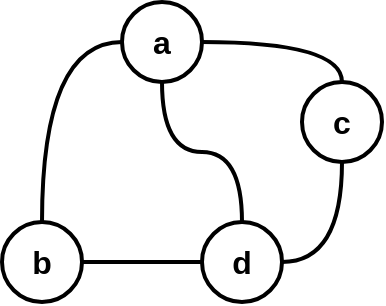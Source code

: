<mxfile version="24.1.0" type="device">
  <diagram name="Page-1" id="kqFHcIuxuwMGuDFP54hW">
    <mxGraphModel dx="880" dy="532" grid="1" gridSize="10" guides="1" tooltips="1" connect="1" arrows="1" fold="1" page="1" pageScale="1" pageWidth="1169" pageHeight="827" math="0" shadow="0">
      <root>
        <mxCell id="0" />
        <mxCell id="1" parent="0" />
        <mxCell id="Ev9MkNEBeL5gujuolwRq-6" style="edgeStyle=orthogonalEdgeStyle;rounded=0;orthogonalLoop=1;jettySize=auto;html=1;exitX=0;exitY=0.5;exitDx=0;exitDy=0;entryX=0.5;entryY=0;entryDx=0;entryDy=0;strokeWidth=2;endArrow=none;endFill=0;curved=1;" edge="1" parent="1" source="Ev9MkNEBeL5gujuolwRq-1" target="Ev9MkNEBeL5gujuolwRq-2">
          <mxGeometry relative="1" as="geometry" />
        </mxCell>
        <mxCell id="Ev9MkNEBeL5gujuolwRq-7" style="edgeStyle=orthogonalEdgeStyle;rounded=0;orthogonalLoop=1;jettySize=auto;html=1;exitX=1;exitY=0.5;exitDx=0;exitDy=0;entryX=0.5;entryY=0;entryDx=0;entryDy=0;curved=1;strokeWidth=2;endArrow=none;endFill=0;" edge="1" parent="1" source="Ev9MkNEBeL5gujuolwRq-1" target="Ev9MkNEBeL5gujuolwRq-5">
          <mxGeometry relative="1" as="geometry" />
        </mxCell>
        <mxCell id="Ev9MkNEBeL5gujuolwRq-8" style="edgeStyle=orthogonalEdgeStyle;rounded=0;orthogonalLoop=1;jettySize=auto;html=1;exitX=0.5;exitY=1;exitDx=0;exitDy=0;strokeWidth=2;endArrow=none;endFill=0;curved=1;" edge="1" parent="1" source="Ev9MkNEBeL5gujuolwRq-1" target="Ev9MkNEBeL5gujuolwRq-3">
          <mxGeometry relative="1" as="geometry" />
        </mxCell>
        <mxCell id="Ev9MkNEBeL5gujuolwRq-1" value="&lt;font style=&quot;font-size: 16px;&quot;&gt;&lt;b&gt;a&lt;/b&gt;&lt;/font&gt;" style="ellipse;whiteSpace=wrap;html=1;aspect=fixed;strokeWidth=2;" vertex="1" parent="1">
          <mxGeometry x="80" y="110" width="40" height="40" as="geometry" />
        </mxCell>
        <mxCell id="Ev9MkNEBeL5gujuolwRq-9" style="edgeStyle=orthogonalEdgeStyle;rounded=0;orthogonalLoop=1;jettySize=auto;html=1;exitX=1;exitY=0.5;exitDx=0;exitDy=0;curved=1;endArrow=none;endFill=0;strokeWidth=2;" edge="1" parent="1" source="Ev9MkNEBeL5gujuolwRq-2" target="Ev9MkNEBeL5gujuolwRq-3">
          <mxGeometry relative="1" as="geometry" />
        </mxCell>
        <mxCell id="Ev9MkNEBeL5gujuolwRq-2" value="&lt;font style=&quot;font-size: 16px;&quot;&gt;&lt;b&gt;b&lt;/b&gt;&lt;/font&gt;" style="ellipse;whiteSpace=wrap;html=1;aspect=fixed;strokeWidth=2;" vertex="1" parent="1">
          <mxGeometry x="20" y="220" width="40" height="40" as="geometry" />
        </mxCell>
        <mxCell id="Ev9MkNEBeL5gujuolwRq-3" value="&lt;font style=&quot;font-size: 16px;&quot;&gt;&lt;b&gt;d&lt;/b&gt;&lt;/font&gt;" style="ellipse;whiteSpace=wrap;html=1;aspect=fixed;strokeWidth=2;" vertex="1" parent="1">
          <mxGeometry x="120" y="220" width="40" height="40" as="geometry" />
        </mxCell>
        <mxCell id="Ev9MkNEBeL5gujuolwRq-10" style="edgeStyle=orthogonalEdgeStyle;rounded=0;orthogonalLoop=1;jettySize=auto;html=1;exitX=0.5;exitY=1;exitDx=0;exitDy=0;entryX=1;entryY=0.5;entryDx=0;entryDy=0;curved=1;strokeWidth=2;endArrow=none;endFill=0;" edge="1" parent="1" source="Ev9MkNEBeL5gujuolwRq-5" target="Ev9MkNEBeL5gujuolwRq-3">
          <mxGeometry relative="1" as="geometry" />
        </mxCell>
        <mxCell id="Ev9MkNEBeL5gujuolwRq-5" value="&lt;font style=&quot;font-size: 16px;&quot;&gt;&lt;b&gt;c&lt;/b&gt;&lt;/font&gt;" style="ellipse;whiteSpace=wrap;html=1;aspect=fixed;strokeWidth=2;" vertex="1" parent="1">
          <mxGeometry x="170" y="150" width="40" height="40" as="geometry" />
        </mxCell>
      </root>
    </mxGraphModel>
  </diagram>
</mxfile>
